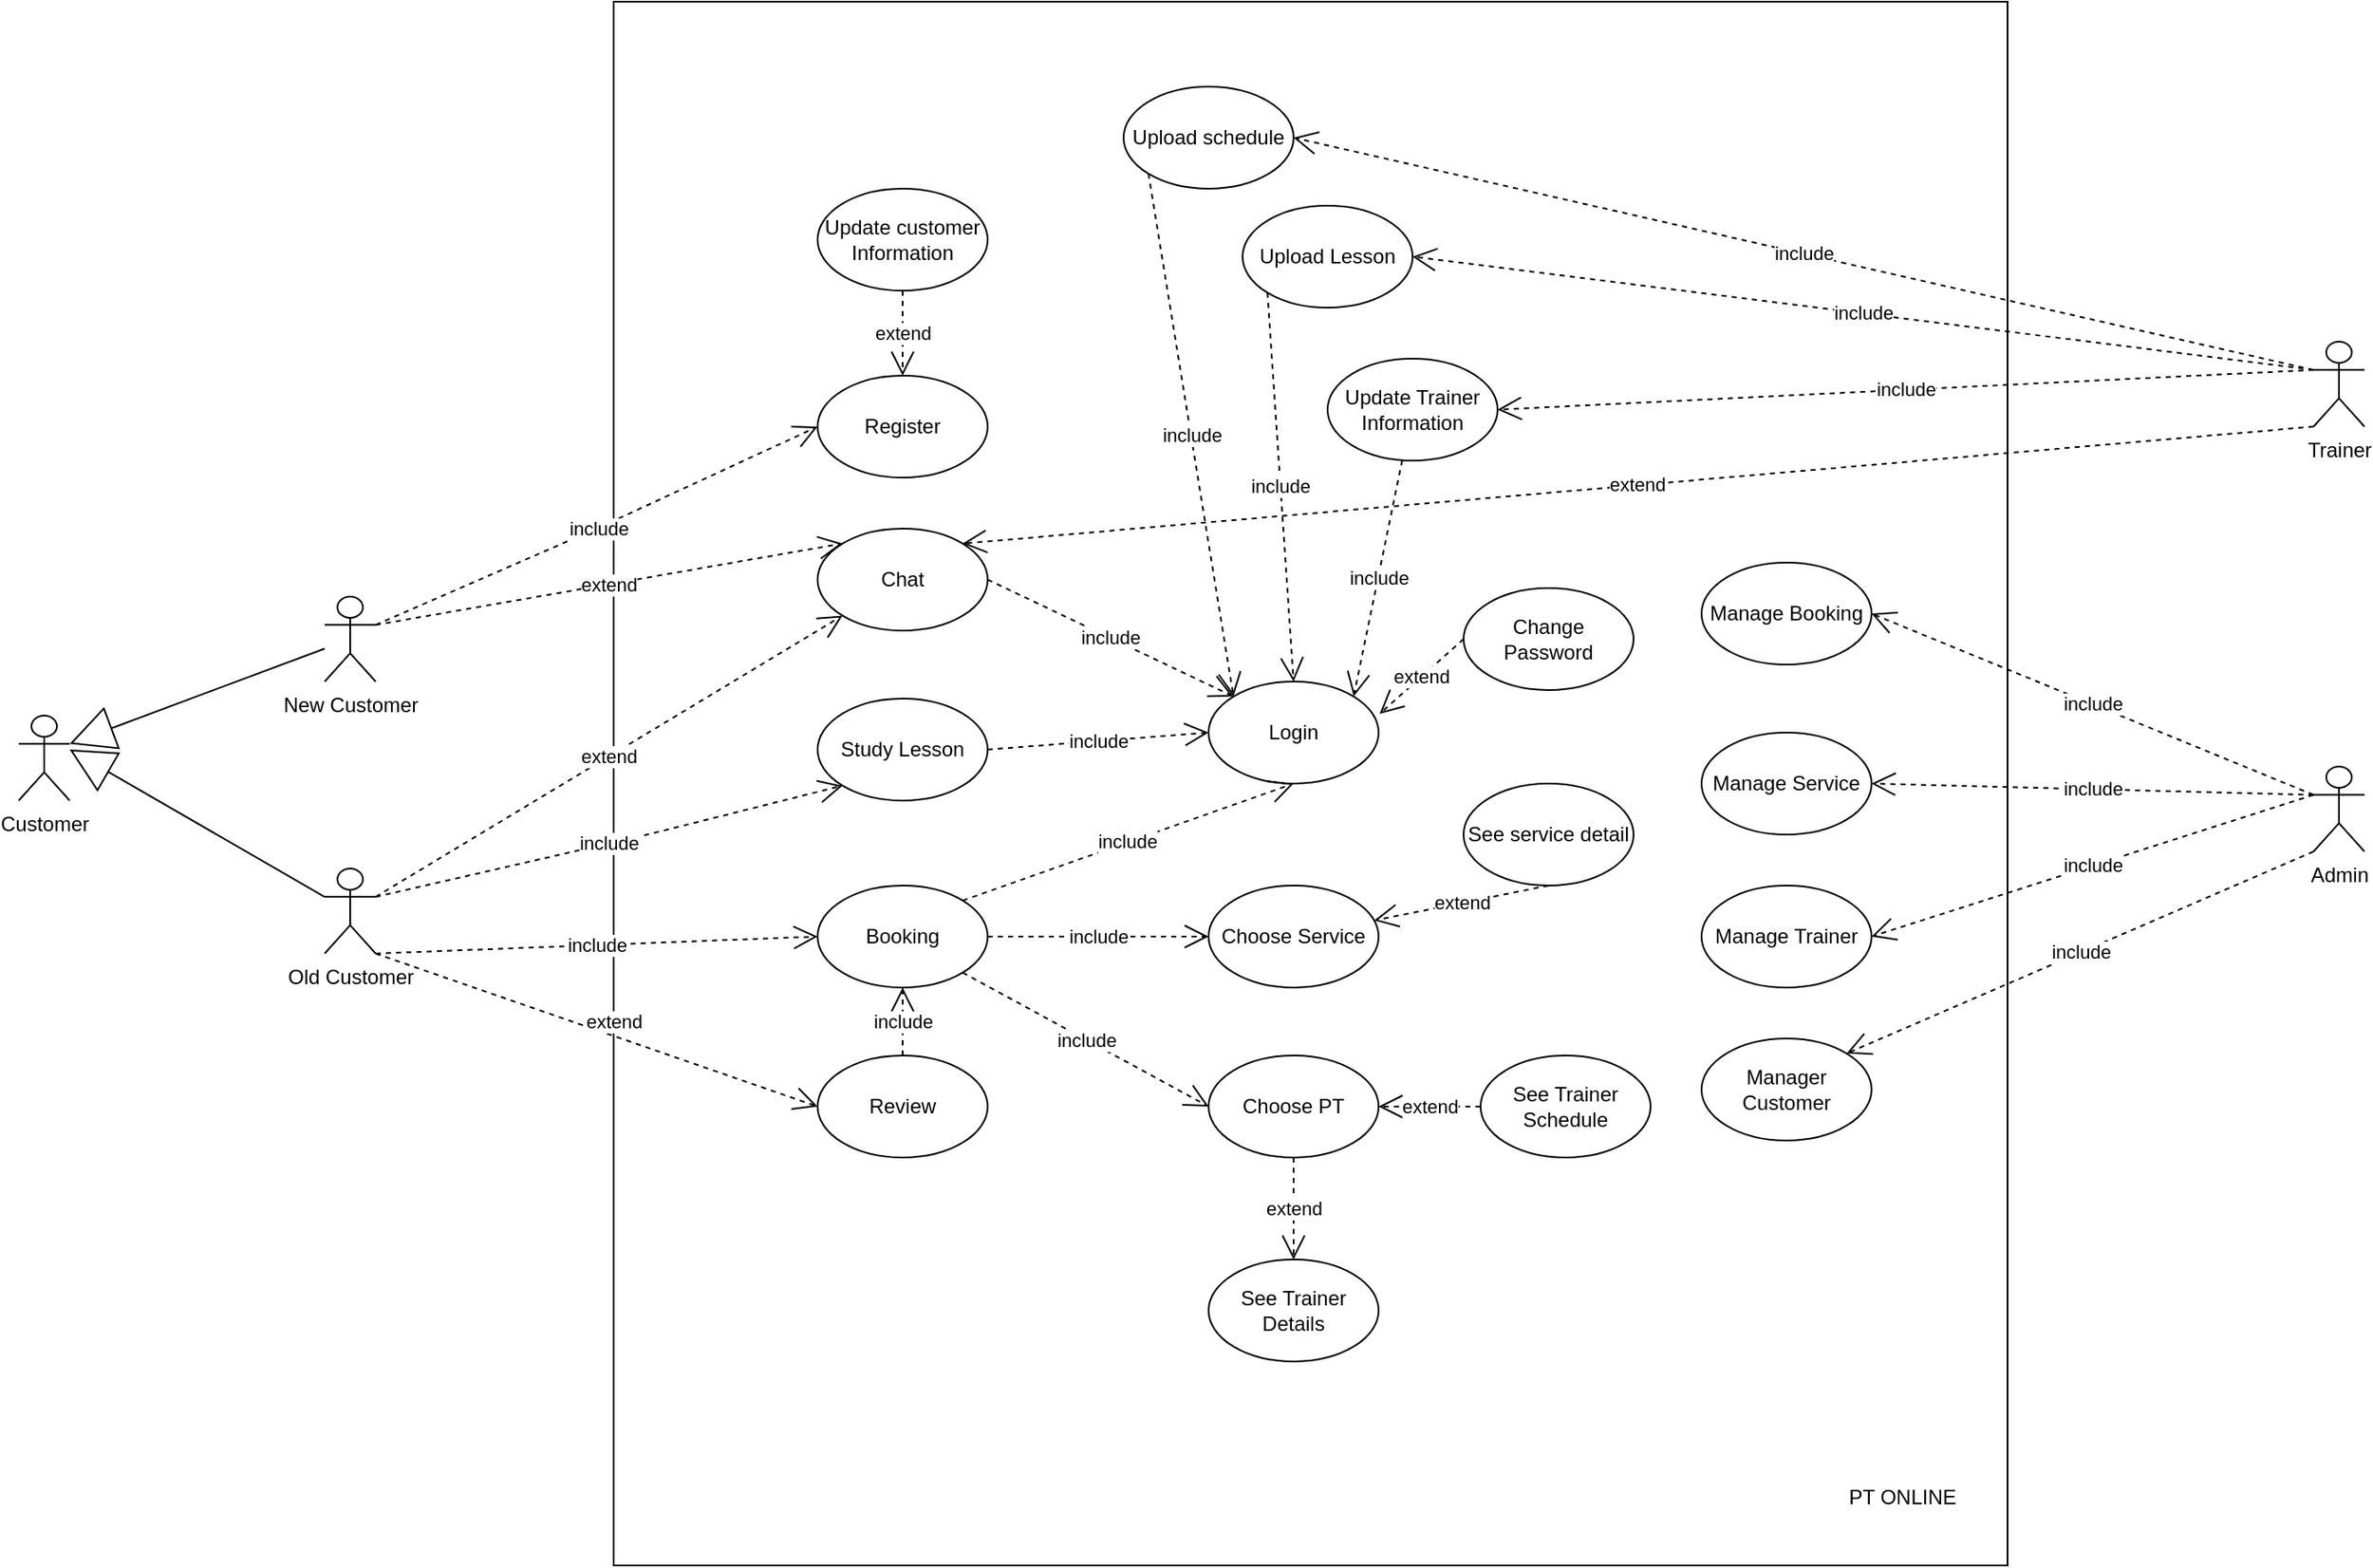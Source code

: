 <mxfile version="13.7.9" type="github">
  <diagram id="rZBaU04stiPMk3SZJmmc" name="Page-1">
    <mxGraphModel dx="1663" dy="2613" grid="1" gridSize="10" guides="1" tooltips="1" connect="1" arrows="1" fold="1" page="1" pageScale="1" pageWidth="1100" pageHeight="1700" math="0" shadow="0">
      <root>
        <mxCell id="0" />
        <mxCell id="1" parent="0" />
        <mxCell id="Vi-9CoD4SaAg4djCjcxH-50" value="" style="rounded=0;whiteSpace=wrap;html=1;" vertex="1" parent="1">
          <mxGeometry x="560" y="-210" width="820" height="920" as="geometry" />
        </mxCell>
        <mxCell id="Vi-9CoD4SaAg4djCjcxH-51" value="Customer" style="shape=umlActor;verticalLabelPosition=bottom;verticalAlign=top;html=1;labelPosition=center;align=center;" vertex="1" parent="1">
          <mxGeometry x="210" y="210" width="30" height="50" as="geometry" />
        </mxCell>
        <mxCell id="Vi-9CoD4SaAg4djCjcxH-52" value="New Customer" style="shape=umlActor;verticalLabelPosition=bottom;verticalAlign=top;html=1;labelPosition=center;align=center;" vertex="1" parent="1">
          <mxGeometry x="390" y="140" width="30" height="50" as="geometry" />
        </mxCell>
        <mxCell id="Vi-9CoD4SaAg4djCjcxH-53" value="Old Customer" style="shape=umlActor;verticalLabelPosition=bottom;verticalAlign=top;html=1;labelPosition=center;align=center;" vertex="1" parent="1">
          <mxGeometry x="390" y="300" width="30" height="50" as="geometry" />
        </mxCell>
        <mxCell id="Vi-9CoD4SaAg4djCjcxH-54" value="Chat" style="ellipse;whiteSpace=wrap;html=1;" vertex="1" parent="1">
          <mxGeometry x="680" y="100" width="100" height="60" as="geometry" />
        </mxCell>
        <mxCell id="Vi-9CoD4SaAg4djCjcxH-55" value="Register" style="ellipse;whiteSpace=wrap;html=1;" vertex="1" parent="1">
          <mxGeometry x="680" y="10" width="100" height="60" as="geometry" />
        </mxCell>
        <mxCell id="Vi-9CoD4SaAg4djCjcxH-56" value="Trainer" style="shape=umlActor;verticalLabelPosition=bottom;verticalAlign=top;html=1;labelPosition=center;align=center;" vertex="1" parent="1">
          <mxGeometry x="1560" y="-10" width="30" height="50" as="geometry" />
        </mxCell>
        <mxCell id="Vi-9CoD4SaAg4djCjcxH-57" value="Admin" style="shape=umlActor;verticalLabelPosition=bottom;verticalAlign=top;html=1;labelPosition=center;align=center;" vertex="1" parent="1">
          <mxGeometry x="1560" y="240" width="30" height="50" as="geometry" />
        </mxCell>
        <mxCell id="Vi-9CoD4SaAg4djCjcxH-58" value="Study Lesson" style="ellipse;whiteSpace=wrap;html=1;" vertex="1" parent="1">
          <mxGeometry x="680" y="200" width="100" height="60" as="geometry" />
        </mxCell>
        <mxCell id="Vi-9CoD4SaAg4djCjcxH-60" value="Booking" style="ellipse;whiteSpace=wrap;html=1;" vertex="1" parent="1">
          <mxGeometry x="680" y="310" width="100" height="60" as="geometry" />
        </mxCell>
        <mxCell id="Vi-9CoD4SaAg4djCjcxH-61" value="Upload Lesson" style="ellipse;whiteSpace=wrap;html=1;" vertex="1" parent="1">
          <mxGeometry x="930" y="-90" width="100" height="60" as="geometry" />
        </mxCell>
        <mxCell id="Vi-9CoD4SaAg4djCjcxH-62" value="Login" style="ellipse;whiteSpace=wrap;html=1;" vertex="1" parent="1">
          <mxGeometry x="910" y="190" width="100" height="60" as="geometry" />
        </mxCell>
        <mxCell id="Vi-9CoD4SaAg4djCjcxH-63" value="Choose PT" style="ellipse;whiteSpace=wrap;html=1;" vertex="1" parent="1">
          <mxGeometry x="910" y="410" width="100" height="60" as="geometry" />
        </mxCell>
        <mxCell id="Vi-9CoD4SaAg4djCjcxH-64" value="Choose Service" style="ellipse;whiteSpace=wrap;html=1;" vertex="1" parent="1">
          <mxGeometry x="910" y="310" width="100" height="60" as="geometry" />
        </mxCell>
        <mxCell id="Vi-9CoD4SaAg4djCjcxH-65" value="Manage Service" style="ellipse;whiteSpace=wrap;html=1;" vertex="1" parent="1">
          <mxGeometry x="1200" y="220" width="100" height="60" as="geometry" />
        </mxCell>
        <mxCell id="Vi-9CoD4SaAg4djCjcxH-66" value="Manage Booking" style="ellipse;whiteSpace=wrap;html=1;" vertex="1" parent="1">
          <mxGeometry x="1200" y="120" width="100" height="60" as="geometry" />
        </mxCell>
        <mxCell id="Vi-9CoD4SaAg4djCjcxH-67" value="Manage Trainer" style="ellipse;whiteSpace=wrap;html=1;" vertex="1" parent="1">
          <mxGeometry x="1200" y="310" width="100" height="60" as="geometry" />
        </mxCell>
        <mxCell id="Vi-9CoD4SaAg4djCjcxH-68" value="Manager Customer" style="ellipse;whiteSpace=wrap;html=1;" vertex="1" parent="1">
          <mxGeometry x="1200" y="400" width="100" height="60" as="geometry" />
        </mxCell>
        <mxCell id="Vi-9CoD4SaAg4djCjcxH-69" value="" style="endArrow=block;endFill=0;endSize=24;html=1;entryX=1;entryY=0.333;entryDx=0;entryDy=0;entryPerimeter=0;" edge="1" source="Vi-9CoD4SaAg4djCjcxH-52" target="Vi-9CoD4SaAg4djCjcxH-51" parent="1">
          <mxGeometry width="160" relative="1" as="geometry">
            <mxPoint x="180" y="370" as="sourcePoint" />
            <mxPoint x="340" y="370" as="targetPoint" />
          </mxGeometry>
        </mxCell>
        <mxCell id="Vi-9CoD4SaAg4djCjcxH-70" value="" style="endArrow=block;endFill=0;endSize=24;html=1;exitX=0;exitY=0.333;exitDx=0;exitDy=0;exitPerimeter=0;" edge="1" source="Vi-9CoD4SaAg4djCjcxH-53" parent="1">
          <mxGeometry width="160" relative="1" as="geometry">
            <mxPoint x="240" y="370" as="sourcePoint" />
            <mxPoint x="240.0" y="230" as="targetPoint" />
          </mxGeometry>
        </mxCell>
        <mxCell id="Vi-9CoD4SaAg4djCjcxH-71" value="include" style="endArrow=open;endSize=12;dashed=1;html=1;exitX=1;exitY=0.333;exitDx=0;exitDy=0;exitPerimeter=0;entryX=0;entryY=0.5;entryDx=0;entryDy=0;" edge="1" source="Vi-9CoD4SaAg4djCjcxH-52" target="Vi-9CoD4SaAg4djCjcxH-55" parent="1">
          <mxGeometry width="160" relative="1" as="geometry">
            <mxPoint x="500" y="20" as="sourcePoint" />
            <mxPoint x="660" y="20" as="targetPoint" />
            <Array as="points">
              <mxPoint x="550" y="100" />
            </Array>
          </mxGeometry>
        </mxCell>
        <mxCell id="Vi-9CoD4SaAg4djCjcxH-72" value="extend" style="endArrow=open;endSize=12;dashed=1;html=1;exitX=1;exitY=0.333;exitDx=0;exitDy=0;exitPerimeter=0;entryX=0;entryY=1;entryDx=0;entryDy=0;" edge="1" source="Vi-9CoD4SaAg4djCjcxH-53" target="Vi-9CoD4SaAg4djCjcxH-54" parent="1">
          <mxGeometry width="160" relative="1" as="geometry">
            <mxPoint x="420" y="320" as="sourcePoint" />
            <mxPoint x="680.0" y="203.333" as="targetPoint" />
            <Array as="points" />
          </mxGeometry>
        </mxCell>
        <mxCell id="Vi-9CoD4SaAg4djCjcxH-73" value="include" style="endArrow=open;endSize=12;dashed=1;html=1;exitX=1;exitY=0.333;exitDx=0;exitDy=0;exitPerimeter=0;entryX=0;entryY=1;entryDx=0;entryDy=0;" edge="1" source="Vi-9CoD4SaAg4djCjcxH-53" target="Vi-9CoD4SaAg4djCjcxH-58" parent="1">
          <mxGeometry width="160" relative="1" as="geometry">
            <mxPoint x="450" y="336.67" as="sourcePoint" />
            <mxPoint x="710.0" y="220.003" as="targetPoint" />
            <Array as="points">
              <mxPoint x="580" y="280.003" />
            </Array>
          </mxGeometry>
        </mxCell>
        <mxCell id="Vi-9CoD4SaAg4djCjcxH-75" value="include" style="endArrow=open;endSize=12;dashed=1;html=1;exitX=1;exitY=1;exitDx=0;exitDy=0;exitPerimeter=0;entryX=0;entryY=0.5;entryDx=0;entryDy=0;" edge="1" source="Vi-9CoD4SaAg4djCjcxH-53" target="Vi-9CoD4SaAg4djCjcxH-60" parent="1">
          <mxGeometry width="160" relative="1" as="geometry">
            <mxPoint x="500" y="440" as="sourcePoint" />
            <mxPoint x="760.0" y="323.333" as="targetPoint" />
            <Array as="points" />
          </mxGeometry>
        </mxCell>
        <mxCell id="Vi-9CoD4SaAg4djCjcxH-76" value="include" style="endArrow=open;endSize=12;dashed=1;html=1;exitX=1;exitY=0.5;exitDx=0;exitDy=0;entryX=0;entryY=0.5;entryDx=0;entryDy=0;" edge="1" source="Vi-9CoD4SaAg4djCjcxH-60" target="Vi-9CoD4SaAg4djCjcxH-64" parent="1">
          <mxGeometry width="160" relative="1" as="geometry">
            <mxPoint x="820" y="500" as="sourcePoint" />
            <mxPoint x="1080.0" y="383.333" as="targetPoint" />
            <Array as="points" />
          </mxGeometry>
        </mxCell>
        <mxCell id="Vi-9CoD4SaAg4djCjcxH-77" value="include" style="endArrow=open;endSize=12;dashed=1;html=1;exitX=1;exitY=1;exitDx=0;exitDy=0;entryX=0;entryY=0.5;entryDx=0;entryDy=0;" edge="1" source="Vi-9CoD4SaAg4djCjcxH-60" target="Vi-9CoD4SaAg4djCjcxH-63" parent="1">
          <mxGeometry width="160" relative="1" as="geometry">
            <mxPoint x="770" y="510" as="sourcePoint" />
            <mxPoint x="1030.0" y="393.333" as="targetPoint" />
            <Array as="points" />
          </mxGeometry>
        </mxCell>
        <mxCell id="Vi-9CoD4SaAg4djCjcxH-80" value="include" style="endArrow=open;endSize=12;dashed=1;html=1;exitX=1;exitY=0.5;exitDx=0;exitDy=0;entryX=0;entryY=0.5;entryDx=0;entryDy=0;" edge="1" source="Vi-9CoD4SaAg4djCjcxH-58" target="Vi-9CoD4SaAg4djCjcxH-62" parent="1">
          <mxGeometry width="160" relative="1" as="geometry">
            <mxPoint x="830" y="100" as="sourcePoint" />
            <mxPoint x="1090.0" y="-16.667" as="targetPoint" />
            <Array as="points" />
          </mxGeometry>
        </mxCell>
        <mxCell id="Vi-9CoD4SaAg4djCjcxH-81" value="include" style="endArrow=open;endSize=12;dashed=1;html=1;exitX=1;exitY=0.5;exitDx=0;exitDy=0;entryX=0;entryY=0;entryDx=0;entryDy=0;" edge="1" source="Vi-9CoD4SaAg4djCjcxH-54" target="Vi-9CoD4SaAg4djCjcxH-62" parent="1">
          <mxGeometry width="160" relative="1" as="geometry">
            <mxPoint x="860" y="100" as="sourcePoint" />
            <mxPoint x="1120.0" y="-16.667" as="targetPoint" />
            <Array as="points" />
          </mxGeometry>
        </mxCell>
        <mxCell id="Vi-9CoD4SaAg4djCjcxH-82" value="extend" style="endArrow=open;endSize=12;dashed=1;html=1;exitX=0;exitY=1;exitDx=0;exitDy=0;exitPerimeter=0;entryX=1;entryY=0;entryDx=0;entryDy=0;" edge="1" source="Vi-9CoD4SaAg4djCjcxH-56" target="Vi-9CoD4SaAg4djCjcxH-54" parent="1">
          <mxGeometry width="160" relative="1" as="geometry">
            <mxPoint x="1030" y="30" as="sourcePoint" />
            <mxPoint x="1290.0" y="-86.667" as="targetPoint" />
            <Array as="points" />
          </mxGeometry>
        </mxCell>
        <mxCell id="Vi-9CoD4SaAg4djCjcxH-83" value="include" style="endArrow=open;endSize=12;dashed=1;html=1;exitX=0;exitY=1;exitDx=0;exitDy=0;exitPerimeter=0;entryX=1;entryY=0;entryDx=0;entryDy=0;" edge="1" source="Vi-9CoD4SaAg4djCjcxH-57" target="Vi-9CoD4SaAg4djCjcxH-68" parent="1">
          <mxGeometry width="160" relative="1" as="geometry">
            <mxPoint x="1310" y="530" as="sourcePoint" />
            <mxPoint x="1570.0" y="413.333" as="targetPoint" />
            <Array as="points" />
          </mxGeometry>
        </mxCell>
        <mxCell id="Vi-9CoD4SaAg4djCjcxH-84" value="include" style="endArrow=open;endSize=12;dashed=1;html=1;exitX=0;exitY=0.333;exitDx=0;exitDy=0;exitPerimeter=0;entryX=1;entryY=0.5;entryDx=0;entryDy=0;" edge="1" source="Vi-9CoD4SaAg4djCjcxH-57" target="Vi-9CoD4SaAg4djCjcxH-67" parent="1">
          <mxGeometry width="160" relative="1" as="geometry">
            <mxPoint x="1220" y="190" as="sourcePoint" />
            <mxPoint x="1480.0" y="73.333" as="targetPoint" />
            <Array as="points" />
          </mxGeometry>
        </mxCell>
        <mxCell id="Vi-9CoD4SaAg4djCjcxH-85" value="include" style="endArrow=open;endSize=12;dashed=1;html=1;exitX=0;exitY=0.333;exitDx=0;exitDy=0;exitPerimeter=0;entryX=1;entryY=0.5;entryDx=0;entryDy=0;" edge="1" source="Vi-9CoD4SaAg4djCjcxH-57" target="Vi-9CoD4SaAg4djCjcxH-65" parent="1">
          <mxGeometry width="160" relative="1" as="geometry">
            <mxPoint x="1240" y="170" as="sourcePoint" />
            <mxPoint x="1500.0" y="53.333" as="targetPoint" />
            <Array as="points" />
          </mxGeometry>
        </mxCell>
        <mxCell id="Vi-9CoD4SaAg4djCjcxH-86" value="include" style="endArrow=open;endSize=12;dashed=1;html=1;exitX=0;exitY=0.333;exitDx=0;exitDy=0;exitPerimeter=0;entryX=1;entryY=0.5;entryDx=0;entryDy=0;" edge="1" source="Vi-9CoD4SaAg4djCjcxH-57" target="Vi-9CoD4SaAg4djCjcxH-66" parent="1">
          <mxGeometry width="160" relative="1" as="geometry">
            <mxPoint x="1230" y="120" as="sourcePoint" />
            <mxPoint x="1490.0" y="3.333" as="targetPoint" />
            <Array as="points" />
          </mxGeometry>
        </mxCell>
        <mxCell id="Vi-9CoD4SaAg4djCjcxH-87" value="extend" style="endArrow=open;endSize=12;dashed=1;html=1;exitX=1;exitY=0.333;exitDx=0;exitDy=0;exitPerimeter=0;entryX=0;entryY=0;entryDx=0;entryDy=0;" edge="1" source="Vi-9CoD4SaAg4djCjcxH-52" target="Vi-9CoD4SaAg4djCjcxH-54" parent="1">
          <mxGeometry width="160" relative="1" as="geometry">
            <mxPoint x="520" y="-30" as="sourcePoint" />
            <mxPoint x="780.0" y="-146.667" as="targetPoint" />
            <Array as="points" />
          </mxGeometry>
        </mxCell>
        <mxCell id="Vi-9CoD4SaAg4djCjcxH-88" value="include" style="endArrow=open;endSize=12;dashed=1;html=1;exitX=0;exitY=0.333;exitDx=0;exitDy=0;exitPerimeter=0;entryX=1;entryY=0.5;entryDx=0;entryDy=0;" edge="1" source="Vi-9CoD4SaAg4djCjcxH-56" target="Vi-9CoD4SaAg4djCjcxH-61" parent="1">
          <mxGeometry width="160" relative="1" as="geometry">
            <mxPoint x="1070" y="-20" as="sourcePoint" />
            <mxPoint x="1330.0" y="-136.667" as="targetPoint" />
            <Array as="points" />
          </mxGeometry>
        </mxCell>
        <mxCell id="Vi-9CoD4SaAg4djCjcxH-89" value="include" style="endArrow=open;endSize=12;dashed=1;html=1;exitX=1;exitY=0;exitDx=0;exitDy=0;entryX=0.5;entryY=1;entryDx=0;entryDy=0;" edge="1" source="Vi-9CoD4SaAg4djCjcxH-60" target="Vi-9CoD4SaAg4djCjcxH-62" parent="1">
          <mxGeometry width="160" relative="1" as="geometry">
            <mxPoint x="840" y="380" as="sourcePoint" />
            <mxPoint x="1100.0" y="263.333" as="targetPoint" />
            <Array as="points" />
          </mxGeometry>
        </mxCell>
        <mxCell id="Vi-9CoD4SaAg4djCjcxH-90" value="Update Trainer Information" style="ellipse;whiteSpace=wrap;html=1;" vertex="1" parent="1">
          <mxGeometry x="980" width="100" height="60" as="geometry" />
        </mxCell>
        <mxCell id="Vi-9CoD4SaAg4djCjcxH-91" value="Update customer Information" style="ellipse;whiteSpace=wrap;html=1;" vertex="1" parent="1">
          <mxGeometry x="680" y="-100" width="100" height="60" as="geometry" />
        </mxCell>
        <mxCell id="Vi-9CoD4SaAg4djCjcxH-92" value="extend" style="endArrow=open;endSize=12;dashed=1;html=1;exitX=0.5;exitY=1;exitDx=0;exitDy=0;entryX=0.5;entryY=0;entryDx=0;entryDy=0;" edge="1" source="Vi-9CoD4SaAg4djCjcxH-91" target="Vi-9CoD4SaAg4djCjcxH-55" parent="1">
          <mxGeometry width="160" relative="1" as="geometry">
            <mxPoint x="490" y="-90" as="sourcePoint" />
            <mxPoint x="750.0" y="-206.667" as="targetPoint" />
            <Array as="points">
              <mxPoint x="730" y="-20" />
            </Array>
          </mxGeometry>
        </mxCell>
        <mxCell id="Vi-9CoD4SaAg4djCjcxH-93" value="See Trainer Details" style="ellipse;whiteSpace=wrap;html=1;" vertex="1" parent="1">
          <mxGeometry x="910" y="530" width="100" height="60" as="geometry" />
        </mxCell>
        <mxCell id="Vi-9CoD4SaAg4djCjcxH-94" value="extend" style="endArrow=open;endSize=12;dashed=1;html=1;exitX=0.5;exitY=1;exitDx=0;exitDy=0;entryX=0.5;entryY=0;entryDx=0;entryDy=0;" edge="1" source="Vi-9CoD4SaAg4djCjcxH-63" target="Vi-9CoD4SaAg4djCjcxH-93" parent="1">
          <mxGeometry width="160" relative="1" as="geometry">
            <mxPoint x="730" y="480" as="sourcePoint" />
            <mxPoint x="730" y="530" as="targetPoint" />
            <Array as="points" />
          </mxGeometry>
        </mxCell>
        <mxCell id="Vi-9CoD4SaAg4djCjcxH-95" value="include" style="endArrow=open;endSize=12;dashed=1;html=1;exitX=0;exitY=0.333;exitDx=0;exitDy=0;exitPerimeter=0;entryX=1;entryY=0.5;entryDx=0;entryDy=0;" edge="1" source="Vi-9CoD4SaAg4djCjcxH-56" target="Vi-9CoD4SaAg4djCjcxH-90" parent="1">
          <mxGeometry width="160" relative="1" as="geometry">
            <mxPoint x="1040" y="20" as="sourcePoint" />
            <mxPoint x="550" y="-36.667" as="targetPoint" />
            <Array as="points" />
          </mxGeometry>
        </mxCell>
        <mxCell id="Vi-9CoD4SaAg4djCjcxH-96" value="Upload schedule" style="ellipse;whiteSpace=wrap;html=1;" vertex="1" parent="1">
          <mxGeometry x="860" y="-160" width="100" height="60" as="geometry" />
        </mxCell>
        <mxCell id="Vi-9CoD4SaAg4djCjcxH-97" value="include" style="endArrow=open;endSize=12;dashed=1;html=1;exitX=0;exitY=0.333;exitDx=0;exitDy=0;exitPerimeter=0;entryX=1;entryY=0.5;entryDx=0;entryDy=0;" edge="1" source="Vi-9CoD4SaAg4djCjcxH-56" target="Vi-9CoD4SaAg4djCjcxH-96" parent="1">
          <mxGeometry width="160" relative="1" as="geometry">
            <mxPoint x="1100" y="-130" as="sourcePoint" />
            <mxPoint x="610" y="-186.667" as="targetPoint" />
            <Array as="points" />
          </mxGeometry>
        </mxCell>
        <mxCell id="Vi-9CoD4SaAg4djCjcxH-98" value="See Trainer Schedule" style="ellipse;whiteSpace=wrap;html=1;" vertex="1" parent="1">
          <mxGeometry x="1070" y="410" width="100" height="60" as="geometry" />
        </mxCell>
        <mxCell id="Vi-9CoD4SaAg4djCjcxH-99" value="extend" style="endArrow=open;endSize=12;dashed=1;html=1;exitX=0;exitY=0.5;exitDx=0;exitDy=0;entryX=1;entryY=0.5;entryDx=0;entryDy=0;" edge="1" source="Vi-9CoD4SaAg4djCjcxH-98" target="Vi-9CoD4SaAg4djCjcxH-63" parent="1">
          <mxGeometry width="160" relative="1" as="geometry">
            <mxPoint x="1050" y="520" as="sourcePoint" />
            <mxPoint x="1050" y="590" as="targetPoint" />
            <Array as="points" />
          </mxGeometry>
        </mxCell>
        <mxCell id="Vi-9CoD4SaAg4djCjcxH-100" value="include" style="endArrow=open;endSize=12;dashed=1;html=1;entryX=1;entryY=0;entryDx=0;entryDy=0;" edge="1" source="Vi-9CoD4SaAg4djCjcxH-90" target="Vi-9CoD4SaAg4djCjcxH-62" parent="1">
          <mxGeometry width="160" relative="1" as="geometry">
            <mxPoint x="900" y="20" as="sourcePoint" />
            <mxPoint x="215.355" y="78.787" as="targetPoint" />
            <Array as="points" />
          </mxGeometry>
        </mxCell>
        <mxCell id="Vi-9CoD4SaAg4djCjcxH-101" value="include" style="endArrow=open;endSize=12;dashed=1;html=1;exitX=0;exitY=1;exitDx=0;exitDy=0;entryX=0.5;entryY=0;entryDx=0;entryDy=0;" edge="1" source="Vi-9CoD4SaAg4djCjcxH-61" target="Vi-9CoD4SaAg4djCjcxH-62" parent="1">
          <mxGeometry width="160" relative="1" as="geometry">
            <mxPoint x="900" y="-10" as="sourcePoint" />
            <mxPoint x="215.355" y="48.787" as="targetPoint" />
            <Array as="points" />
          </mxGeometry>
        </mxCell>
        <mxCell id="Vi-9CoD4SaAg4djCjcxH-102" value="include" style="endArrow=open;endSize=12;dashed=1;html=1;exitX=0;exitY=1;exitDx=0;exitDy=0;entryX=0;entryY=0;entryDx=0;entryDy=0;" edge="1" source="Vi-9CoD4SaAg4djCjcxH-96" target="Vi-9CoD4SaAg4djCjcxH-62" parent="1">
          <mxGeometry width="160" relative="1" as="geometry">
            <mxPoint x="850" y="-10" as="sourcePoint" />
            <mxPoint x="165.355" y="48.787" as="targetPoint" />
            <Array as="points" />
          </mxGeometry>
        </mxCell>
        <mxCell id="Vi-9CoD4SaAg4djCjcxH-103" value="See service detail" style="ellipse;whiteSpace=wrap;html=1;" vertex="1" parent="1">
          <mxGeometry x="1060" y="250" width="100" height="60" as="geometry" />
        </mxCell>
        <mxCell id="Vi-9CoD4SaAg4djCjcxH-104" value="extend" style="endArrow=open;endSize=12;dashed=1;html=1;exitX=0.5;exitY=1;exitDx=0;exitDy=0;" edge="1" source="Vi-9CoD4SaAg4djCjcxH-103" target="Vi-9CoD4SaAg4djCjcxH-64" parent="1">
          <mxGeometry width="160" relative="1" as="geometry">
            <mxPoint x="960" y="360" as="sourcePoint" />
            <mxPoint x="960" y="380" as="targetPoint" />
            <Array as="points" />
          </mxGeometry>
        </mxCell>
        <mxCell id="Vi-9CoD4SaAg4djCjcxH-105" value="Change Password" style="ellipse;whiteSpace=wrap;html=1;" vertex="1" parent="1">
          <mxGeometry x="1060" y="135" width="100" height="60" as="geometry" />
        </mxCell>
        <mxCell id="Vi-9CoD4SaAg4djCjcxH-106" value="extend" style="endArrow=open;endSize=12;dashed=1;html=1;exitX=0;exitY=0.5;exitDx=0;exitDy=0;entryX=1.006;entryY=0.317;entryDx=0;entryDy=0;entryPerimeter=0;" edge="1" source="Vi-9CoD4SaAg4djCjcxH-105" target="Vi-9CoD4SaAg4djCjcxH-62" parent="1">
          <mxGeometry width="160" relative="1" as="geometry">
            <mxPoint x="1060" y="240" as="sourcePoint" />
            <mxPoint x="1000.0" y="240" as="targetPoint" />
            <Array as="points" />
          </mxGeometry>
        </mxCell>
        <mxCell id="Vi-9CoD4SaAg4djCjcxH-107" value="PT ONLINE&amp;nbsp;" style="text;html=1;strokeColor=none;fillColor=none;align=center;verticalAlign=middle;whiteSpace=wrap;rounded=0;" vertex="1" parent="1">
          <mxGeometry x="1280" y="660" width="80" height="20" as="geometry" />
        </mxCell>
        <mxCell id="Vi-9CoD4SaAg4djCjcxH-108" value="Review" style="ellipse;whiteSpace=wrap;html=1;" vertex="1" parent="1">
          <mxGeometry x="680" y="410" width="100" height="60" as="geometry" />
        </mxCell>
        <mxCell id="Vi-9CoD4SaAg4djCjcxH-109" value="extend" style="endArrow=open;endSize=12;dashed=1;html=1;exitX=1;exitY=1;exitDx=0;exitDy=0;exitPerimeter=0;entryX=0;entryY=0.5;entryDx=0;entryDy=0;" edge="1" parent="1" source="Vi-9CoD4SaAg4djCjcxH-53" target="Vi-9CoD4SaAg4djCjcxH-108">
          <mxGeometry x="0.057" y="8" width="160" relative="1" as="geometry">
            <mxPoint x="470" y="450" as="sourcePoint" />
            <mxPoint x="730.0" y="440" as="targetPoint" />
            <Array as="points" />
            <mxPoint as="offset" />
          </mxGeometry>
        </mxCell>
        <mxCell id="Vi-9CoD4SaAg4djCjcxH-110" value="include" style="endArrow=open;endSize=12;dashed=1;html=1;exitX=0.5;exitY=0;exitDx=0;exitDy=0;entryX=0.5;entryY=1;entryDx=0;entryDy=0;" edge="1" parent="1" source="Vi-9CoD4SaAg4djCjcxH-108" target="Vi-9CoD4SaAg4djCjcxH-60">
          <mxGeometry width="160" relative="1" as="geometry">
            <mxPoint x="530" y="450" as="sourcePoint" />
            <mxPoint x="790.0" y="440" as="targetPoint" />
            <Array as="points" />
          </mxGeometry>
        </mxCell>
      </root>
    </mxGraphModel>
  </diagram>
</mxfile>
